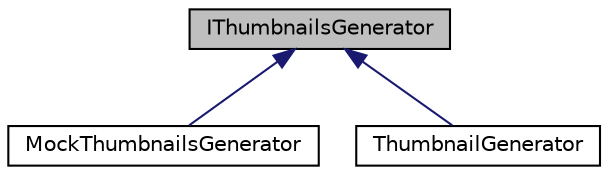digraph "IThumbnailsGenerator"
{
 // LATEX_PDF_SIZE
  edge [fontname="Helvetica",fontsize="10",labelfontname="Helvetica",labelfontsize="10"];
  node [fontname="Helvetica",fontsize="10",shape=record];
  Node1 [label="IThumbnailsGenerator",height=0.2,width=0.4,color="black", fillcolor="grey75", style="filled", fontcolor="black",tooltip=" "];
  Node1 -> Node2 [dir="back",color="midnightblue",fontsize="10",style="solid",fontname="Helvetica"];
  Node2 [label="MockThumbnailsGenerator",height=0.2,width=0.4,color="black", fillcolor="white", style="filled",URL="$struct_mock_thumbnails_generator.html",tooltip=" "];
  Node1 -> Node3 [dir="back",color="midnightblue",fontsize="10",style="solid",fontname="Helvetica"];
  Node3 [label="ThumbnailGenerator",height=0.2,width=0.4,color="black", fillcolor="white", style="filled",URL="$class_thumbnail_generator.html",tooltip=" "];
}
